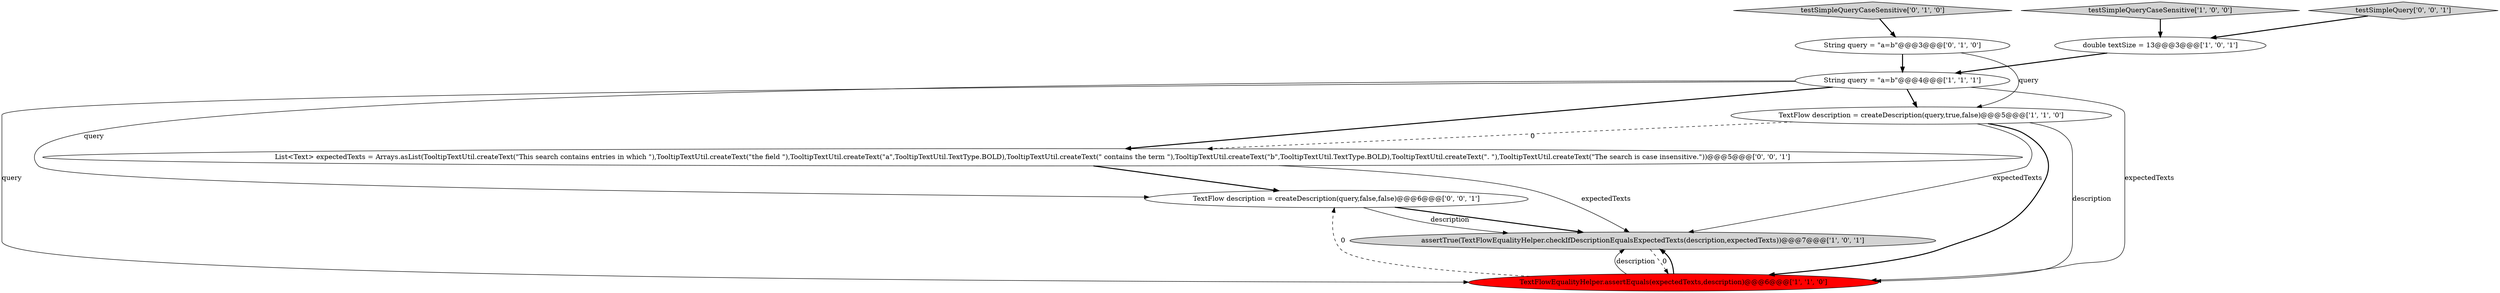 digraph {
10 [style = filled, label = "testSimpleQuery['0', '0', '1']", fillcolor = lightgray, shape = diamond image = "AAA0AAABBB3BBB"];
7 [style = filled, label = "String query = \"a=b\"@@@3@@@['0', '1', '0']", fillcolor = white, shape = ellipse image = "AAA0AAABBB2BBB"];
8 [style = filled, label = "TextFlow description = createDescription(query,false,false)@@@6@@@['0', '0', '1']", fillcolor = white, shape = ellipse image = "AAA0AAABBB3BBB"];
5 [style = filled, label = "TextFlowEqualityHelper.assertEquals(expectedTexts,description)@@@6@@@['1', '1', '0']", fillcolor = red, shape = ellipse image = "AAA1AAABBB1BBB"];
4 [style = filled, label = "String query = \"a=b\"@@@4@@@['1', '1', '1']", fillcolor = white, shape = ellipse image = "AAA0AAABBB1BBB"];
9 [style = filled, label = "List<Text> expectedTexts = Arrays.asList(TooltipTextUtil.createText(\"This search contains entries in which \"),TooltipTextUtil.createText(\"the field \"),TooltipTextUtil.createText(\"a\",TooltipTextUtil.TextType.BOLD),TooltipTextUtil.createText(\" contains the term \"),TooltipTextUtil.createText(\"b\",TooltipTextUtil.TextType.BOLD),TooltipTextUtil.createText(\". \"),TooltipTextUtil.createText(\"The search is case insensitive.\"))@@@5@@@['0', '0', '1']", fillcolor = white, shape = ellipse image = "AAA0AAABBB3BBB"];
2 [style = filled, label = "testSimpleQueryCaseSensitive['1', '0', '0']", fillcolor = lightgray, shape = diamond image = "AAA0AAABBB1BBB"];
0 [style = filled, label = "TextFlow description = createDescription(query,true,false)@@@5@@@['1', '1', '0']", fillcolor = white, shape = ellipse image = "AAA0AAABBB1BBB"];
6 [style = filled, label = "testSimpleQueryCaseSensitive['0', '1', '0']", fillcolor = lightgray, shape = diamond image = "AAA0AAABBB2BBB"];
3 [style = filled, label = "double textSize = 13@@@3@@@['1', '0', '1']", fillcolor = white, shape = ellipse image = "AAA0AAABBB1BBB"];
1 [style = filled, label = "assertTrue(TextFlowEqualityHelper.checkIfDescriptionEqualsExpectedTexts(description,expectedTexts))@@@7@@@['1', '0', '1']", fillcolor = lightgray, shape = ellipse image = "AAA0AAABBB1BBB"];
4->9 [style = bold, label=""];
0->1 [style = solid, label="expectedTexts"];
0->5 [style = solid, label="description"];
1->5 [style = dashed, label="0"];
9->1 [style = solid, label="expectedTexts"];
4->5 [style = solid, label="query"];
2->3 [style = bold, label=""];
10->3 [style = bold, label=""];
7->4 [style = bold, label=""];
9->8 [style = bold, label=""];
3->4 [style = bold, label=""];
4->0 [style = bold, label=""];
8->1 [style = bold, label=""];
5->1 [style = bold, label=""];
5->1 [style = solid, label="description"];
8->1 [style = solid, label="description"];
5->8 [style = dashed, label="0"];
0->9 [style = dashed, label="0"];
6->7 [style = bold, label=""];
4->5 [style = solid, label="expectedTexts"];
7->0 [style = solid, label="query"];
4->8 [style = solid, label="query"];
0->5 [style = bold, label=""];
}
